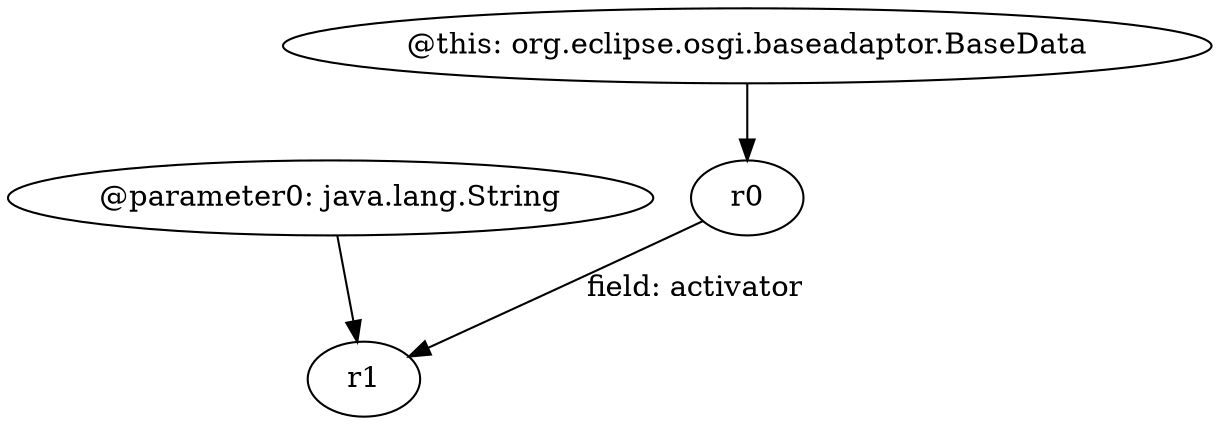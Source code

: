 digraph g {
0[label="r0"]
1[label="r1"]
0->1[label="field: activator"]
2[label="@this: org.eclipse.osgi.baseadaptor.BaseData"]
2->0[label=""]
3[label="@parameter0: java.lang.String"]
3->1[label=""]
}